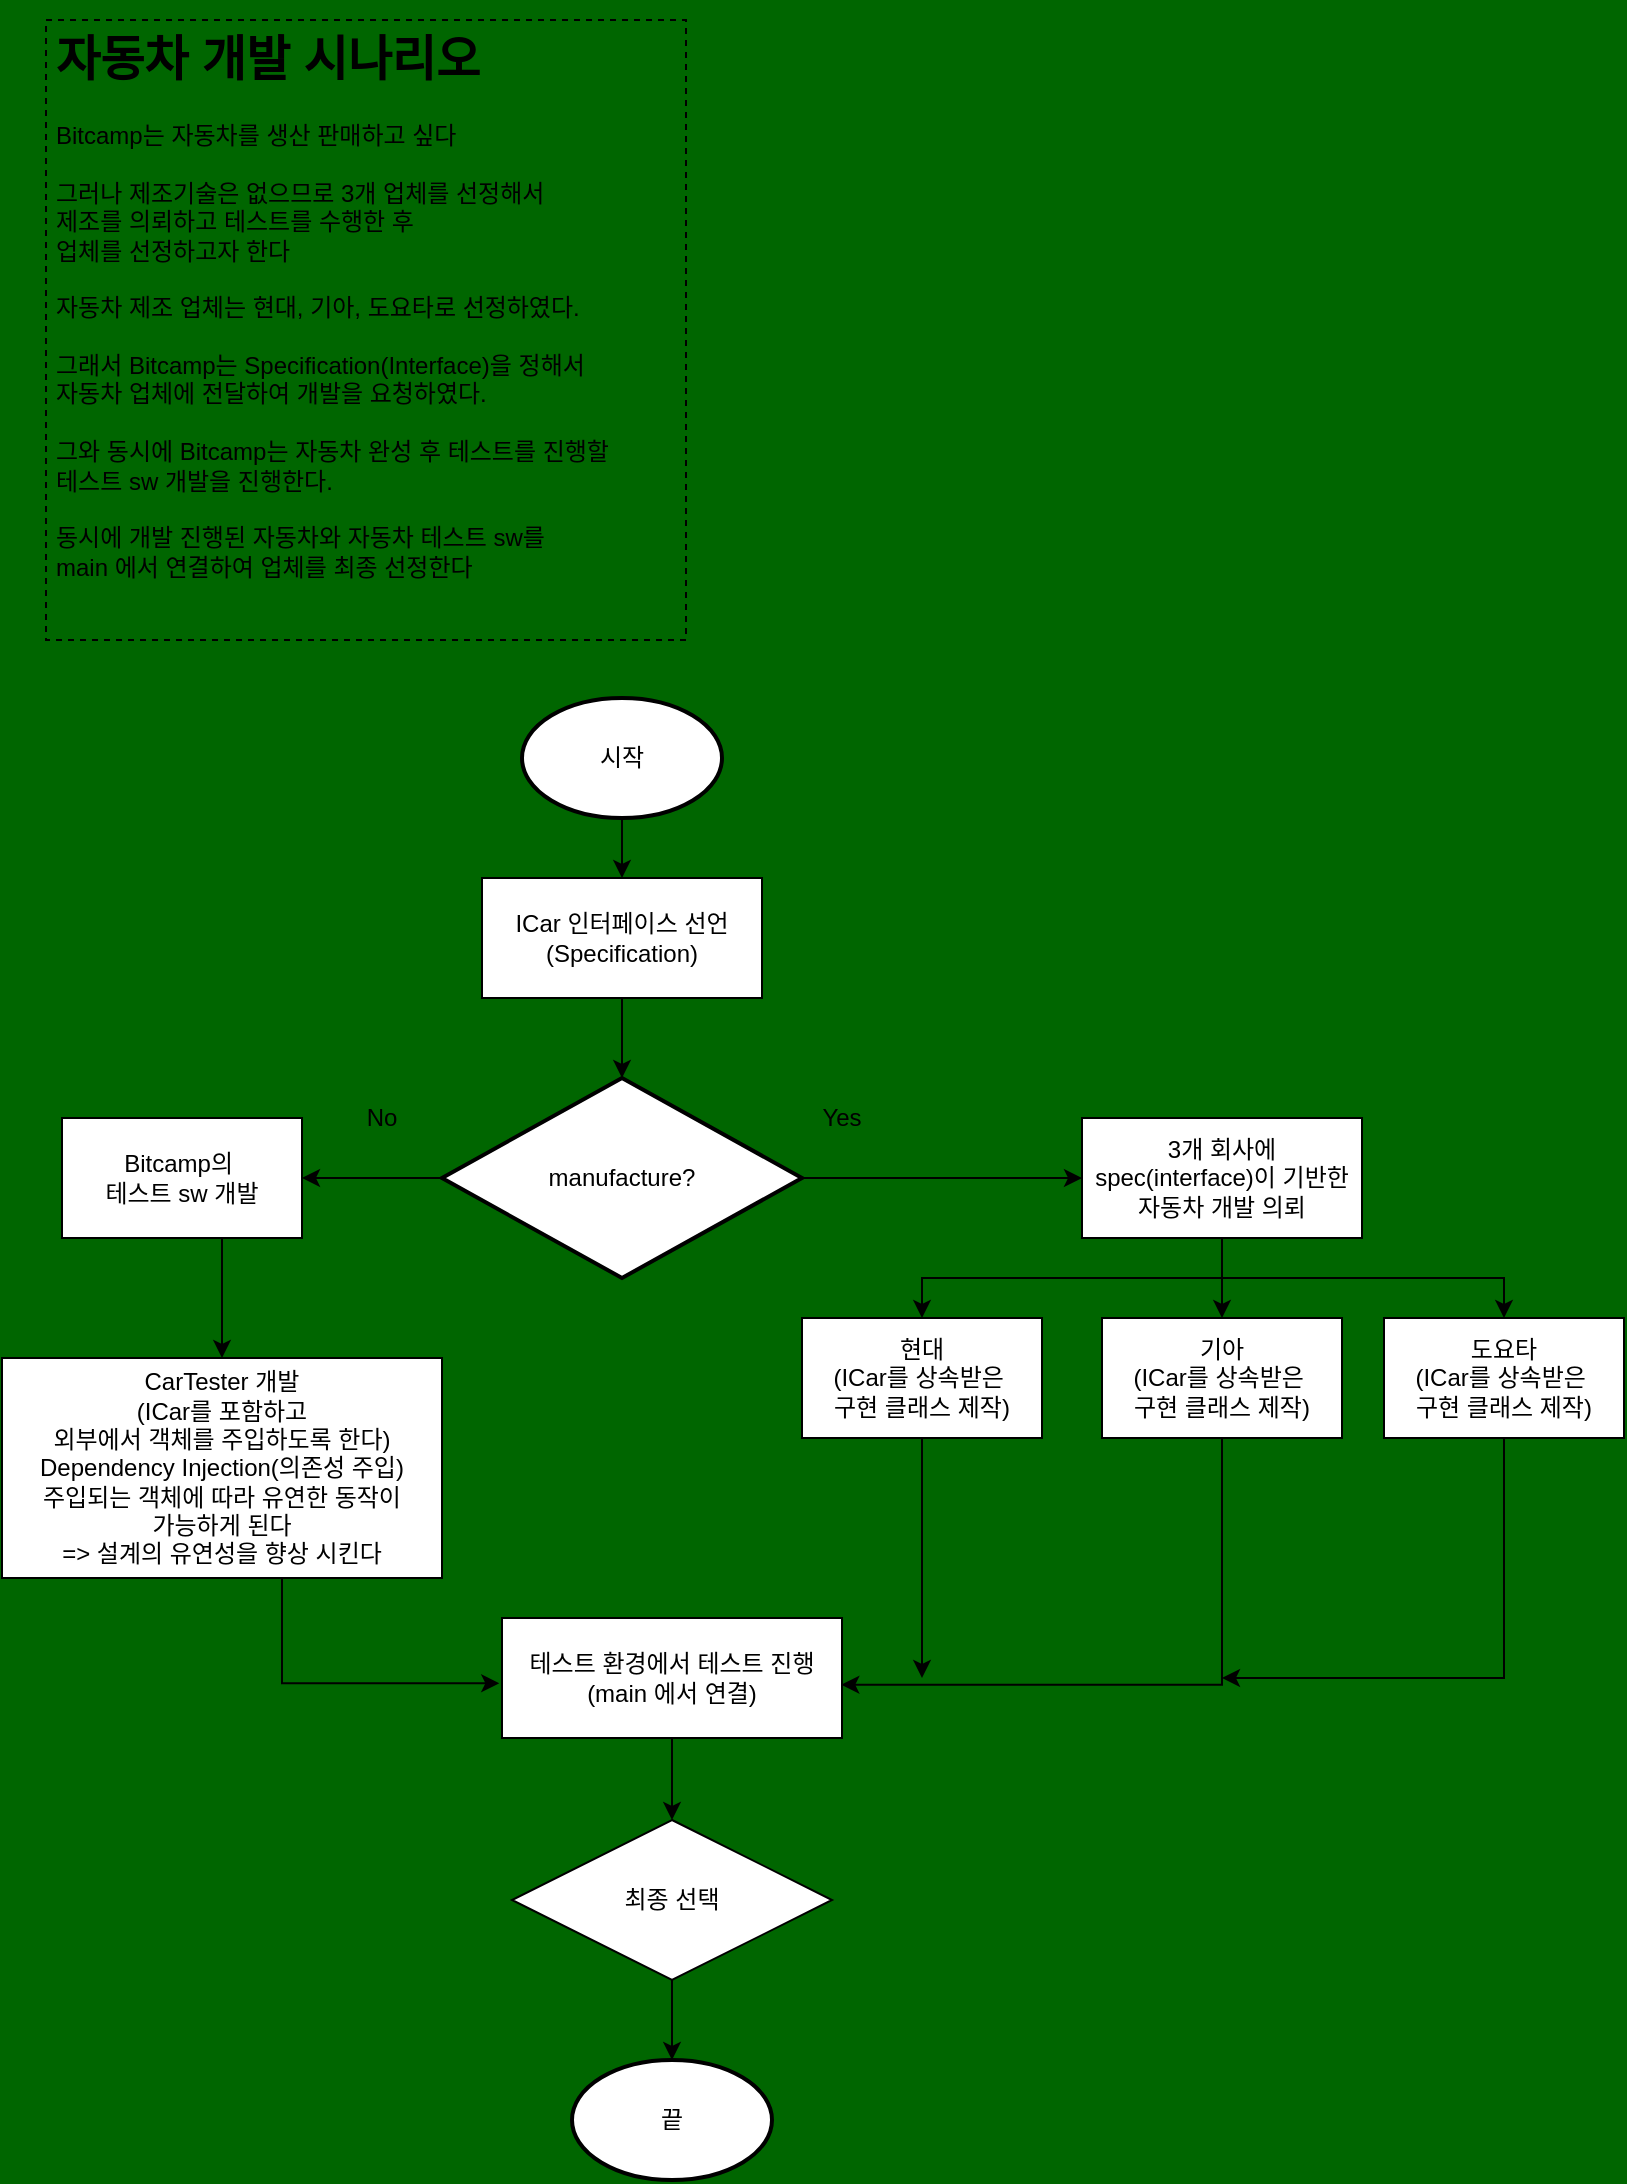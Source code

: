 <mxfile version="13.3.5" type="device"><diagram id="C5RBs43oDa-KdzZeNtuy" name="Page-1"><mxGraphModel dx="1086" dy="1975" grid="1" gridSize="10" guides="1" tooltips="1" connect="1" arrows="1" fold="1" page="1" pageScale="1" pageWidth="827" pageHeight="1169" background="#006600" math="0" shadow="0"><root><mxCell id="WIyWlLk6GJQsqaUBKTNV-0"/><mxCell id="WIyWlLk6GJQsqaUBKTNV-1" parent="WIyWlLk6GJQsqaUBKTNV-0"/><mxCell id="TI2u2g-DJ77FenYIjYpT-4" value="" style="edgeStyle=orthogonalEdgeStyle;rounded=0;orthogonalLoop=1;jettySize=auto;html=1;" parent="WIyWlLk6GJQsqaUBKTNV-1" source="TI2u2g-DJ77FenYIjYpT-1" target="TI2u2g-DJ77FenYIjYpT-2" edge="1"><mxGeometry relative="1" as="geometry"/></mxCell><mxCell id="TI2u2g-DJ77FenYIjYpT-1" value="시작" style="strokeWidth=2;html=1;shape=mxgraph.flowchart.start_1;whiteSpace=wrap;" parent="WIyWlLk6GJQsqaUBKTNV-1" vertex="1"><mxGeometry x="268" y="-781" width="100" height="60" as="geometry"/></mxCell><mxCell id="TI2u2g-DJ77FenYIjYpT-9" value="" style="edgeStyle=orthogonalEdgeStyle;rounded=0;orthogonalLoop=1;jettySize=auto;html=1;" parent="WIyWlLk6GJQsqaUBKTNV-1" source="TI2u2g-DJ77FenYIjYpT-2" target="TI2u2g-DJ77FenYIjYpT-5" edge="1"><mxGeometry relative="1" as="geometry"/></mxCell><mxCell id="TI2u2g-DJ77FenYIjYpT-2" value="ICar 인터페이스 선언&lt;br&gt;(Specification)" style="rounded=0;whiteSpace=wrap;html=1;" parent="WIyWlLk6GJQsqaUBKTNV-1" vertex="1"><mxGeometry x="248" y="-691" width="140" height="60" as="geometry"/></mxCell><mxCell id="TI2u2g-DJ77FenYIjYpT-7" value="" style="edgeStyle=orthogonalEdgeStyle;rounded=0;orthogonalLoop=1;jettySize=auto;html=1;" parent="WIyWlLk6GJQsqaUBKTNV-1" source="TI2u2g-DJ77FenYIjYpT-5" target="TI2u2g-DJ77FenYIjYpT-6" edge="1"><mxGeometry relative="1" as="geometry"/></mxCell><mxCell id="TI2u2g-DJ77FenYIjYpT-11" value="" style="edgeStyle=orthogonalEdgeStyle;rounded=0;orthogonalLoop=1;jettySize=auto;html=1;" parent="WIyWlLk6GJQsqaUBKTNV-1" source="TI2u2g-DJ77FenYIjYpT-5" target="TI2u2g-DJ77FenYIjYpT-10" edge="1"><mxGeometry relative="1" as="geometry"/></mxCell><mxCell id="TI2u2g-DJ77FenYIjYpT-5" value="manufacture?" style="strokeWidth=2;html=1;shape=mxgraph.flowchart.decision;whiteSpace=wrap;" parent="WIyWlLk6GJQsqaUBKTNV-1" vertex="1"><mxGeometry x="228" y="-591" width="180" height="100" as="geometry"/></mxCell><mxCell id="TI2u2g-DJ77FenYIjYpT-15" value="" style="edgeStyle=orthogonalEdgeStyle;rounded=0;orthogonalLoop=1;jettySize=auto;html=1;" parent="WIyWlLk6GJQsqaUBKTNV-1" source="TI2u2g-DJ77FenYIjYpT-6" target="TI2u2g-DJ77FenYIjYpT-14" edge="1"><mxGeometry relative="1" as="geometry"><Array as="points"><mxPoint x="118" y="-501"/><mxPoint x="118" y="-501"/></Array></mxGeometry></mxCell><mxCell id="TI2u2g-DJ77FenYIjYpT-6" value="Bitcamp의&amp;nbsp;&lt;br&gt;테스트 sw 개발" style="rounded=0;whiteSpace=wrap;html=1;" parent="WIyWlLk6GJQsqaUBKTNV-1" vertex="1"><mxGeometry x="38" y="-571" width="120" height="60" as="geometry"/></mxCell><mxCell id="TI2u2g-DJ77FenYIjYpT-8" value="No" style="text;html=1;strokeColor=none;fillColor=none;align=center;verticalAlign=middle;whiteSpace=wrap;rounded=0;" parent="WIyWlLk6GJQsqaUBKTNV-1" vertex="1"><mxGeometry x="178" y="-581" width="40" height="20" as="geometry"/></mxCell><mxCell id="TI2u2g-DJ77FenYIjYpT-23" value="" style="edgeStyle=orthogonalEdgeStyle;rounded=0;orthogonalLoop=1;jettySize=auto;html=1;" parent="WIyWlLk6GJQsqaUBKTNV-1" source="TI2u2g-DJ77FenYIjYpT-10" target="TI2u2g-DJ77FenYIjYpT-17" edge="1"><mxGeometry relative="1" as="geometry"/></mxCell><mxCell id="TI2u2g-DJ77FenYIjYpT-26" style="edgeStyle=orthogonalEdgeStyle;rounded=0;orthogonalLoop=1;jettySize=auto;html=1;exitX=0.5;exitY=1;exitDx=0;exitDy=0;entryX=0.5;entryY=0;entryDx=0;entryDy=0;" parent="WIyWlLk6GJQsqaUBKTNV-1" source="TI2u2g-DJ77FenYIjYpT-10" target="TI2u2g-DJ77FenYIjYpT-16" edge="1"><mxGeometry relative="1" as="geometry"/></mxCell><mxCell id="TI2u2g-DJ77FenYIjYpT-27" style="edgeStyle=orthogonalEdgeStyle;rounded=0;orthogonalLoop=1;jettySize=auto;html=1;entryX=0.5;entryY=0;entryDx=0;entryDy=0;" parent="WIyWlLk6GJQsqaUBKTNV-1" source="TI2u2g-DJ77FenYIjYpT-10" target="TI2u2g-DJ77FenYIjYpT-18" edge="1"><mxGeometry relative="1" as="geometry"><Array as="points"><mxPoint x="618" y="-491"/><mxPoint x="759" y="-491"/></Array></mxGeometry></mxCell><mxCell id="TI2u2g-DJ77FenYIjYpT-10" value="3개 회사에&lt;br&gt;spec(interface)이 기반한&lt;br&gt;자동차 개발 의뢰" style="rounded=0;whiteSpace=wrap;html=1;" parent="WIyWlLk6GJQsqaUBKTNV-1" vertex="1"><mxGeometry x="548" y="-571" width="140" height="60" as="geometry"/></mxCell><mxCell id="TI2u2g-DJ77FenYIjYpT-12" value="Yes" style="text;html=1;strokeColor=none;fillColor=none;align=center;verticalAlign=middle;whiteSpace=wrap;rounded=0;" parent="WIyWlLk6GJQsqaUBKTNV-1" vertex="1"><mxGeometry x="408" y="-581" width="40" height="20" as="geometry"/></mxCell><mxCell id="TI2u2g-DJ77FenYIjYpT-29" style="edgeStyle=orthogonalEdgeStyle;rounded=0;orthogonalLoop=1;jettySize=auto;html=1;entryX=-0.008;entryY=0.544;entryDx=0;entryDy=0;entryPerimeter=0;" parent="WIyWlLk6GJQsqaUBKTNV-1" source="TI2u2g-DJ77FenYIjYpT-14" target="TI2u2g-DJ77FenYIjYpT-28" edge="1"><mxGeometry relative="1" as="geometry"><Array as="points"><mxPoint x="148" y="-288"/></Array></mxGeometry></mxCell><mxCell id="TI2u2g-DJ77FenYIjYpT-14" value="CarTester 개발&lt;br&gt;(ICar를 포함하고&lt;br&gt;외부에서 객체를 주입하도록 한다)&lt;br&gt;Dependency Injection(의존성 주입)&lt;br&gt;주입되는 객체에 따라 유연한 동작이&lt;br&gt;가능하게 된다&lt;br&gt;=&amp;gt; 설계의 유연성을 향상 시킨다" style="rounded=0;whiteSpace=wrap;html=1;" parent="WIyWlLk6GJQsqaUBKTNV-1" vertex="1"><mxGeometry x="8" y="-451" width="220" height="110" as="geometry"/></mxCell><mxCell id="TI2u2g-DJ77FenYIjYpT-32" style="edgeStyle=orthogonalEdgeStyle;rounded=0;orthogonalLoop=1;jettySize=auto;html=1;" parent="WIyWlLk6GJQsqaUBKTNV-1" source="TI2u2g-DJ77FenYIjYpT-16" edge="1"><mxGeometry relative="1" as="geometry"><mxPoint x="468" y="-291" as="targetPoint"/><Array as="points"><mxPoint x="468" y="-291"/><mxPoint x="468" y="-291"/></Array></mxGeometry></mxCell><mxCell id="TI2u2g-DJ77FenYIjYpT-16" value="현대&lt;br&gt;(ICar를 상속받은&amp;nbsp;&lt;br&gt;구현 클래스 제작)" style="rounded=0;whiteSpace=wrap;html=1;" parent="WIyWlLk6GJQsqaUBKTNV-1" vertex="1"><mxGeometry x="408" y="-471" width="120" height="60" as="geometry"/></mxCell><mxCell id="TI2u2g-DJ77FenYIjYpT-30" style="edgeStyle=orthogonalEdgeStyle;rounded=0;orthogonalLoop=1;jettySize=auto;html=1;entryX=0.998;entryY=0.556;entryDx=0;entryDy=0;entryPerimeter=0;" parent="WIyWlLk6GJQsqaUBKTNV-1" source="TI2u2g-DJ77FenYIjYpT-17" target="TI2u2g-DJ77FenYIjYpT-28" edge="1"><mxGeometry relative="1" as="geometry"><Array as="points"><mxPoint x="618" y="-288"/></Array></mxGeometry></mxCell><mxCell id="TI2u2g-DJ77FenYIjYpT-17" value="기아&lt;br&gt;(ICar를 상속받은&amp;nbsp;&lt;br&gt;구현 클래스 제작)" style="rounded=0;whiteSpace=wrap;html=1;" parent="WIyWlLk6GJQsqaUBKTNV-1" vertex="1"><mxGeometry x="558" y="-471" width="120" height="60" as="geometry"/></mxCell><mxCell id="TI2u2g-DJ77FenYIjYpT-31" style="edgeStyle=orthogonalEdgeStyle;rounded=0;orthogonalLoop=1;jettySize=auto;html=1;" parent="WIyWlLk6GJQsqaUBKTNV-1" source="TI2u2g-DJ77FenYIjYpT-18" edge="1"><mxGeometry relative="1" as="geometry"><mxPoint x="618" y="-291" as="targetPoint"/><Array as="points"><mxPoint x="759" y="-291"/></Array></mxGeometry></mxCell><mxCell id="TI2u2g-DJ77FenYIjYpT-18" value="도요타&lt;br&gt;(ICar를 상속받은&amp;nbsp;&lt;br&gt;구현 클래스 제작)" style="rounded=0;whiteSpace=wrap;html=1;" parent="WIyWlLk6GJQsqaUBKTNV-1" vertex="1"><mxGeometry x="699" y="-471" width="120" height="60" as="geometry"/></mxCell><mxCell id="VPAMdeDtO9KzecN-_jhO-6" value="" style="edgeStyle=orthogonalEdgeStyle;rounded=0;orthogonalLoop=1;jettySize=auto;html=1;" parent="WIyWlLk6GJQsqaUBKTNV-1" source="TI2u2g-DJ77FenYIjYpT-28" target="VPAMdeDtO9KzecN-_jhO-5" edge="1"><mxGeometry relative="1" as="geometry"/></mxCell><mxCell id="TI2u2g-DJ77FenYIjYpT-28" value="테스트 환경에서 테스트 진행&lt;br&gt;(main 에서 연결)" style="rounded=0;whiteSpace=wrap;html=1;" parent="WIyWlLk6GJQsqaUBKTNV-1" vertex="1"><mxGeometry x="258" y="-321" width="170" height="60" as="geometry"/></mxCell><mxCell id="VPAMdeDtO9KzecN-_jhO-0" value="&lt;h1&gt;자동차 개발 시나리오&lt;/h1&gt;&lt;div&gt;Bitcamp는 자동차를 생산 판매하고 싶다&lt;/div&gt;&lt;div&gt;&lt;br&gt;&lt;/div&gt;&lt;div&gt;그러나 제조기술은 없으므로 3개 업체를 선정해서&amp;nbsp;&lt;/div&gt;&lt;div&gt;제조를 의뢰하고 테스트를 수행한 후&lt;/div&gt;&lt;div&gt;업체를 선정하고자 한다&lt;/div&gt;&lt;div&gt;&lt;br&gt;&lt;/div&gt;&lt;div&gt;자동차 제조 업체는 현대, 기아, 도요타로 선정하였다.&lt;/div&gt;&lt;div&gt;&lt;br&gt;&lt;/div&gt;&lt;div&gt;그래서 Bitcamp는 Specification(Interface)을 정해서&lt;/div&gt;&lt;div&gt;자동차 업체에 전달하여 개발을 요청하였다.&lt;/div&gt;&lt;div&gt;&lt;br&gt;&lt;/div&gt;&lt;div&gt;그와 동시에 Bitcamp는 자동차 완성 후 테스트를 진행할&lt;/div&gt;&lt;div&gt;테스트 sw 개발을 진행한다.&lt;/div&gt;&lt;div&gt;&lt;br&gt;&lt;/div&gt;&lt;div&gt;동시에 개발 진행된 자동차와 자동차 테스트 sw를&lt;/div&gt;&lt;div&gt;main 에서 연결하여 업체를 최종 선정한다&lt;/div&gt;" style="text;html=1;fillColor=none;spacing=5;spacingTop=-20;whiteSpace=wrap;overflow=hidden;rounded=0;strokeColor=#000000;strokeWidth=1;dashed=1;" parent="WIyWlLk6GJQsqaUBKTNV-1" vertex="1"><mxGeometry x="30" y="-1120" width="320" height="310" as="geometry"/></mxCell><mxCell id="VPAMdeDtO9KzecN-_jhO-8" value="" style="edgeStyle=orthogonalEdgeStyle;rounded=0;orthogonalLoop=1;jettySize=auto;html=1;" parent="WIyWlLk6GJQsqaUBKTNV-1" source="VPAMdeDtO9KzecN-_jhO-5" target="VPAMdeDtO9KzecN-_jhO-7" edge="1"><mxGeometry relative="1" as="geometry"/></mxCell><mxCell id="VPAMdeDtO9KzecN-_jhO-5" value="최종 선택" style="rhombus;whiteSpace=wrap;html=1;strokeColor=#000000;strokeWidth=1;" parent="WIyWlLk6GJQsqaUBKTNV-1" vertex="1"><mxGeometry x="263" y="-220" width="160" height="80" as="geometry"/></mxCell><mxCell id="VPAMdeDtO9KzecN-_jhO-7" value="끝" style="strokeWidth=2;html=1;shape=mxgraph.flowchart.start_1;whiteSpace=wrap;" parent="WIyWlLk6GJQsqaUBKTNV-1" vertex="1"><mxGeometry x="293" y="-100" width="100" height="60" as="geometry"/></mxCell></root></mxGraphModel></diagram></mxfile>